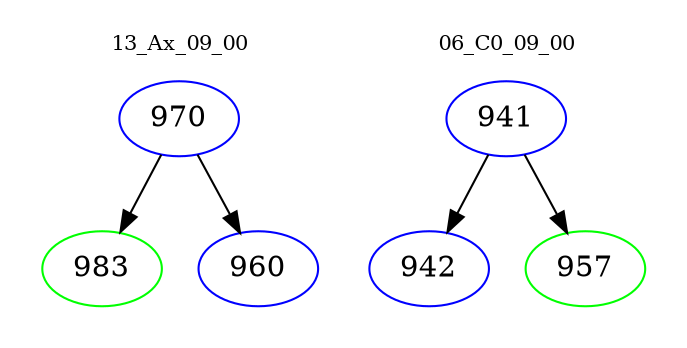 digraph{
subgraph cluster_0 {
color = white
label = "13_Ax_09_00";
fontsize=10;
T0_970 [label="970", color="blue"]
T0_970 -> T0_983 [color="black"]
T0_983 [label="983", color="green"]
T0_970 -> T0_960 [color="black"]
T0_960 [label="960", color="blue"]
}
subgraph cluster_1 {
color = white
label = "06_C0_09_00";
fontsize=10;
T1_941 [label="941", color="blue"]
T1_941 -> T1_942 [color="black"]
T1_942 [label="942", color="blue"]
T1_941 -> T1_957 [color="black"]
T1_957 [label="957", color="green"]
}
}
